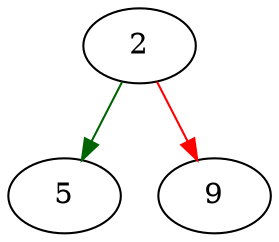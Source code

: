 strict digraph "plain_read" {
	// Node definitions.
	2 [entry=true];
	5;
	9;

	// Edge definitions.
	2 -> 5 [
		color=darkgreen
		cond=true
	];
	2 -> 9 [
		color=red
		cond=false
	];
}